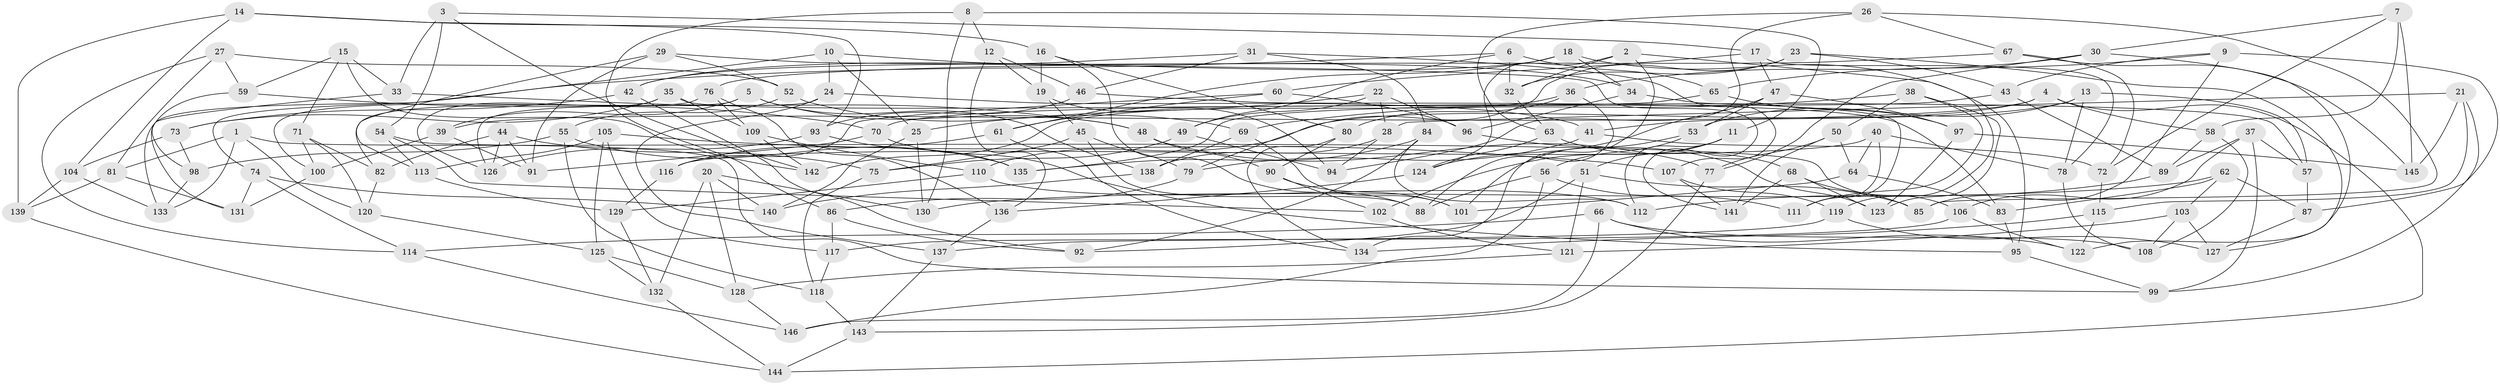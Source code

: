 // Generated by graph-tools (version 1.1) at 2025/16/03/09/25 04:16:26]
// undirected, 146 vertices, 292 edges
graph export_dot {
graph [start="1"]
  node [color=gray90,style=filled];
  1;
  2;
  3;
  4;
  5;
  6;
  7;
  8;
  9;
  10;
  11;
  12;
  13;
  14;
  15;
  16;
  17;
  18;
  19;
  20;
  21;
  22;
  23;
  24;
  25;
  26;
  27;
  28;
  29;
  30;
  31;
  32;
  33;
  34;
  35;
  36;
  37;
  38;
  39;
  40;
  41;
  42;
  43;
  44;
  45;
  46;
  47;
  48;
  49;
  50;
  51;
  52;
  53;
  54;
  55;
  56;
  57;
  58;
  59;
  60;
  61;
  62;
  63;
  64;
  65;
  66;
  67;
  68;
  69;
  70;
  71;
  72;
  73;
  74;
  75;
  76;
  77;
  78;
  79;
  80;
  81;
  82;
  83;
  84;
  85;
  86;
  87;
  88;
  89;
  90;
  91;
  92;
  93;
  94;
  95;
  96;
  97;
  98;
  99;
  100;
  101;
  102;
  103;
  104;
  105;
  106;
  107;
  108;
  109;
  110;
  111;
  112;
  113;
  114;
  115;
  116;
  117;
  118;
  119;
  120;
  121;
  122;
  123;
  124;
  125;
  126;
  127;
  128;
  129;
  130;
  131;
  132;
  133;
  134;
  135;
  136;
  137;
  138;
  139;
  140;
  141;
  142;
  143;
  144;
  145;
  146;
  1 -- 133;
  1 -- 120;
  1 -- 106;
  1 -- 81;
  2 -- 32;
  2 -- 119;
  2 -- 134;
  2 -- 124;
  3 -- 54;
  3 -- 33;
  3 -- 17;
  3 -- 142;
  4 -- 39;
  4 -- 58;
  4 -- 144;
  4 -- 110;
  5 -- 138;
  5 -- 82;
  5 -- 48;
  5 -- 39;
  6 -- 65;
  6 -- 49;
  6 -- 32;
  6 -- 133;
  7 -- 30;
  7 -- 145;
  7 -- 58;
  7 -- 72;
  8 -- 12;
  8 -- 86;
  8 -- 11;
  8 -- 130;
  9 -- 85;
  9 -- 65;
  9 -- 87;
  9 -- 43;
  10 -- 34;
  10 -- 25;
  10 -- 24;
  10 -- 74;
  11 -- 112;
  11 -- 51;
  11 -- 102;
  12 -- 136;
  12 -- 19;
  12 -- 46;
  13 -- 57;
  13 -- 53;
  13 -- 41;
  13 -- 78;
  14 -- 93;
  14 -- 104;
  14 -- 16;
  14 -- 139;
  15 -- 33;
  15 -- 142;
  15 -- 71;
  15 -- 59;
  16 -- 19;
  16 -- 80;
  16 -- 88;
  17 -- 47;
  17 -- 60;
  17 -- 78;
  18 -- 95;
  18 -- 34;
  18 -- 61;
  18 -- 42;
  19 -- 45;
  19 -- 94;
  20 -- 140;
  20 -- 130;
  20 -- 132;
  20 -- 128;
  21 -- 28;
  21 -- 145;
  21 -- 115;
  21 -- 99;
  22 -- 49;
  22 -- 25;
  22 -- 28;
  22 -- 96;
  23 -- 43;
  23 -- 32;
  23 -- 79;
  23 -- 127;
  24 -- 137;
  24 -- 41;
  24 -- 126;
  25 -- 130;
  25 -- 140;
  26 -- 63;
  26 -- 67;
  26 -- 94;
  26 -- 85;
  27 -- 59;
  27 -- 81;
  27 -- 114;
  27 -- 52;
  28 -- 138;
  28 -- 94;
  29 -- 141;
  29 -- 91;
  29 -- 113;
  29 -- 52;
  30 -- 77;
  30 -- 122;
  30 -- 36;
  31 -- 46;
  31 -- 107;
  31 -- 84;
  31 -- 42;
  32 -- 63;
  33 -- 48;
  33 -- 131;
  34 -- 96;
  34 -- 111;
  35 -- 126;
  35 -- 109;
  35 -- 73;
  35 -- 57;
  36 -- 88;
  36 -- 80;
  36 -- 142;
  37 -- 99;
  37 -- 106;
  37 -- 57;
  37 -- 89;
  38 -- 111;
  38 -- 123;
  38 -- 69;
  38 -- 50;
  39 -- 91;
  39 -- 100;
  40 -- 111;
  40 -- 78;
  40 -- 116;
  40 -- 64;
  41 -- 72;
  41 -- 79;
  42 -- 73;
  42 -- 92;
  43 -- 89;
  43 -- 70;
  44 -- 75;
  44 -- 91;
  44 -- 126;
  44 -- 82;
  45 -- 75;
  45 -- 88;
  45 -- 79;
  46 -- 93;
  46 -- 83;
  47 -- 124;
  47 -- 53;
  47 -- 97;
  48 -- 77;
  48 -- 90;
  49 -- 94;
  49 -- 75;
  50 -- 77;
  50 -- 141;
  50 -- 64;
  51 -- 92;
  51 -- 121;
  51 -- 85;
  52 -- 69;
  52 -- 55;
  53 -- 101;
  53 -- 56;
  54 -- 113;
  54 -- 99;
  54 -- 102;
  55 -- 98;
  55 -- 135;
  55 -- 118;
  56 -- 146;
  56 -- 88;
  56 -- 111;
  57 -- 87;
  58 -- 89;
  58 -- 108;
  59 -- 70;
  59 -- 98;
  60 -- 96;
  60 -- 116;
  60 -- 61;
  61 -- 116;
  61 -- 134;
  62 -- 103;
  62 -- 130;
  62 -- 83;
  62 -- 87;
  63 -- 124;
  63 -- 68;
  64 -- 83;
  64 -- 101;
  65 -- 97;
  65 -- 135;
  66 -- 114;
  66 -- 122;
  66 -- 108;
  66 -- 146;
  67 -- 145;
  67 -- 72;
  67 -- 76;
  68 -- 141;
  68 -- 85;
  68 -- 123;
  69 -- 138;
  69 -- 101;
  70 -- 95;
  70 -- 91;
  71 -- 82;
  71 -- 120;
  71 -- 100;
  72 -- 115;
  73 -- 104;
  73 -- 98;
  74 -- 114;
  74 -- 131;
  74 -- 140;
  75 -- 118;
  76 -- 109;
  76 -- 136;
  76 -- 100;
  77 -- 143;
  78 -- 108;
  79 -- 86;
  80 -- 90;
  80 -- 134;
  81 -- 131;
  81 -- 139;
  82 -- 120;
  83 -- 95;
  84 -- 112;
  84 -- 135;
  84 -- 92;
  86 -- 117;
  86 -- 92;
  87 -- 127;
  89 -- 112;
  90 -- 101;
  90 -- 102;
  93 -- 135;
  93 -- 126;
  95 -- 99;
  96 -- 123;
  97 -- 145;
  97 -- 123;
  98 -- 133;
  100 -- 131;
  102 -- 121;
  103 -- 121;
  103 -- 108;
  103 -- 127;
  104 -- 133;
  104 -- 139;
  105 -- 125;
  105 -- 113;
  105 -- 107;
  105 -- 117;
  106 -- 117;
  106 -- 122;
  107 -- 141;
  107 -- 119;
  109 -- 142;
  109 -- 110;
  110 -- 129;
  110 -- 112;
  113 -- 129;
  114 -- 146;
  115 -- 122;
  115 -- 134;
  116 -- 129;
  117 -- 118;
  118 -- 143;
  119 -- 127;
  119 -- 137;
  120 -- 125;
  121 -- 128;
  124 -- 136;
  125 -- 128;
  125 -- 132;
  128 -- 146;
  129 -- 132;
  132 -- 144;
  136 -- 137;
  137 -- 143;
  138 -- 140;
  139 -- 144;
  143 -- 144;
}
